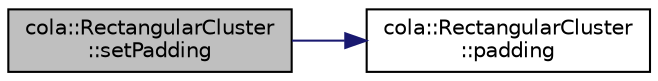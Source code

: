 digraph "cola::RectangularCluster::setPadding"
{
  edge [fontname="Helvetica",fontsize="10",labelfontname="Helvetica",labelfontsize="10"];
  node [fontname="Helvetica",fontsize="10",shape=record];
  rankdir="LR";
  Node18 [label="cola::RectangularCluster\l::setPadding",height=0.2,width=0.4,color="black", fillcolor="grey75", style="filled", fontcolor="black"];
  Node18 -> Node19 [color="midnightblue",fontsize="10",style="solid",fontname="Helvetica"];
  Node19 [label="cola::RectangularCluster\l::padding",height=0.2,width=0.4,color="black", fillcolor="white", style="filled",URL="$classcola_1_1RectangularCluster.html#a0542b91b59414f9edcab7fd8e3588c18",tooltip="Returns the padding box for this cluster. "];
}
